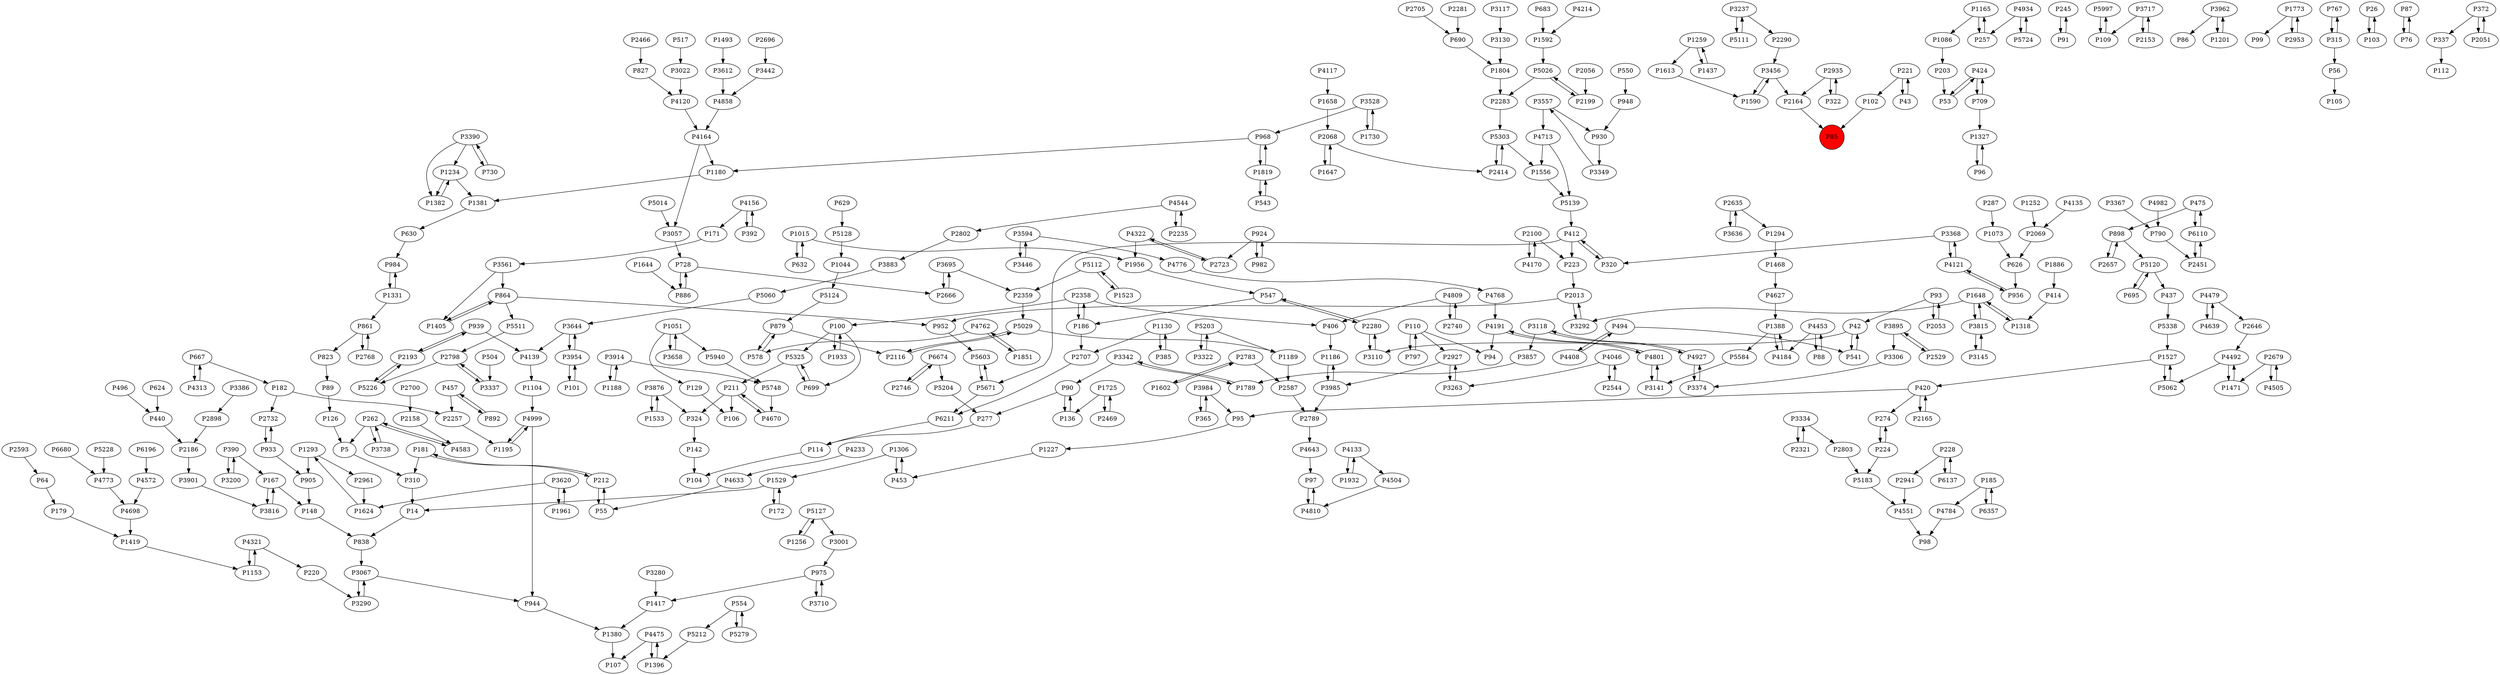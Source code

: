 digraph {
	P181 -> P310
	P6196 -> P4572
	P4133 -> P1932
	P1051 -> P129
	P4046 -> P2544
	P320 -> P412
	P1256 -> P5127
	P102 -> P85
	P424 -> P53
	P5062 -> P1527
	P5325 -> P699
	P2358 -> P100
	P5303 -> P1556
	P6110 -> P475
	P2802 -> P3883
	P2696 -> P3442
	P6680 -> P4773
	P1327 -> P96
	P2732 -> P933
	P982 -> P924
	P1165 -> P257
	P3237 -> P5111
	P3130 -> P1804
	P172 -> P1529
	P89 -> P126
	P554 -> P5279
	P3386 -> P2898
	P939 -> P2193
	P245 -> P91
	P975 -> P1417
	P4408 -> P494
	P181 -> P212
	P3695 -> P2666
	P167 -> P148
	P4776 -> P4768
	P3620 -> P1624
	P709 -> P1327
	P142 -> P104
	P221 -> P43
	P4133 -> P4504
	P5111 -> P3237
	P14 -> P838
	P2789 -> P4643
	P2941 -> P4551
	P3954 -> P101
	P2587 -> P2789
	P1804 -> P2283
	P1234 -> P1381
	P4773 -> P4698
	P2700 -> P2158
	P3895 -> P3306
	P4999 -> P1195
	P1468 -> P4627
	P3141 -> P4801
	P905 -> P148
	P4544 -> P2802
	P667 -> P182
	P1259 -> P1613
	P2679 -> P4505
	P2283 -> P5303
	P1388 -> P5584
	P3883 -> P5060
	P4120 -> P4164
	P4046 -> P3263
	P5128 -> P1044
	P4809 -> P2740
	P5997 -> P109
	P6674 -> P2746
	P4801 -> P3141
	P3367 -> P790
	P420 -> P2165
	P228 -> P6137
	P440 -> P2186
	P5139 -> P412
	P2705 -> P690
	P42 -> P541
	P182 -> P2257
	P1961 -> P3620
	P898 -> P2657
	P2358 -> P406
	P42 -> P3110
	P136 -> P90
	P4583 -> P262
	P2666 -> P3695
	P2635 -> P1294
	P3022 -> P4120
	P3620 -> P1961
	P457 -> P892
	P827 -> P4120
	P424 -> P709
	P5060 -> P3644
	P414 -> P1318
	P5748 -> P4670
	P97 -> P4810
	P1153 -> P4321
	P4784 -> P98
	P3914 -> P1188
	P1493 -> P3612
	P728 -> P2666
	P5120 -> P437
	P4504 -> P4810
	P5671 -> P5603
	P1044 -> P5124
	P126 -> P5
	P1188 -> P3914
	P5029 -> P2116
	P5112 -> P2359
	P5203 -> P3322
	P930 -> P3349
	P4801 -> P4191
	P1658 -> P2068
	P2961 -> P1624
	P547 -> P2280
	P179 -> P1419
	P412 -> P223
	P984 -> P1331
	P3644 -> P3954
	P3738 -> P262
	P504 -> P3337
	P864 -> P5511
	P4214 -> P1592
	P211 -> P106
	P1227 -> P453
	P5671 -> P6211
	P3118 -> P4927
	P2927 -> P3263
	P975 -> P3710
	P220 -> P3290
	P861 -> P2768
	P864 -> P952
	P390 -> P167
	P3557 -> P930
	P1956 -> P547
	P1789 -> P3342
	P437 -> P5338
	P100 -> P1933
	P3342 -> P1789
	P4633 -> P55
	P221 -> P102
	P626 -> P956
	P5026 -> P2199
	P2707 -> P6211
	P496 -> P440
	P2280 -> P547
	P2798 -> P5226
	P4698 -> P1419
	P3337 -> P2798
	P1259 -> P1437
	P823 -> P89
	P257 -> P1165
	P1331 -> P861
	P2635 -> P3636
	P3456 -> P2164
	P1725 -> P136
	P101 -> P3954
	P4544 -> P2235
	P453 -> P1306
	P148 -> P838
	P1396 -> P4475
	P3117 -> P3130
	P43 -> P221
	P3962 -> P86
	P412 -> P320
	P1648 -> P3292
	P4934 -> P257
	P3110 -> P2280
	P224 -> P274
	P630 -> P984
	P3717 -> P2153
	P420 -> P274
	P1527 -> P5062
	P1773 -> P99
	P5584 -> P3141
	P4492 -> P1471
	P767 -> P315
	P2153 -> P3717
	P1051 -> P3658
	P5203 -> P1189
	P5511 -> P2798
	P26 -> P103
	P185 -> P6357
	P1419 -> P1153
	P3962 -> P1201
	P541 -> P42
	P1933 -> P100
	P4170 -> P2100
	P1644 -> P886
	P1234 -> P1382
	P3528 -> P1730
	P667 -> P4313
	P4713 -> P1556
	P3594 -> P3446
	P3067 -> P944
	P2935 -> P2164
	P4191 -> P4801
	P2935 -> P322
	P3984 -> P365
	P2158 -> P4583
	P2069 -> P626
	P2593 -> P64
	P1195 -> P4999
	P4164 -> P3057
	P1527 -> P420
	P1382 -> P1234
	P1932 -> P4133
	P322 -> P2935
	P87 -> P76
	P924 -> P982
	P4313 -> P667
	P2898 -> P2186
	P1405 -> P864
	P4453 -> P88
	P90 -> P136
	P4810 -> P97
	P5228 -> P4773
	P3200 -> P390
	P406 -> P1186
	P3857 -> P1789
	P390 -> P3200
	P2013 -> P3292
	P2116 -> P5029
	P4191 -> P94
	P1318 -> P1648
	P182 -> P2732
	P1886 -> P414
	P2469 -> P1725
	P1165 -> P1086
	P2783 -> P2587
	P4139 -> P1104
	P1293 -> P2961
	P315 -> P56
	P337 -> P112
	P171 -> P3561
	P730 -> P3390
	P3349 -> P3557
	P4858 -> P4164
	P186 -> P2358
	P3658 -> P1051
	P797 -> P110
	P1130 -> P385
	P475 -> P898
	P3612 -> P4858
	P392 -> P4156
	P624 -> P440
	P550 -> P948
	P924 -> P2723
	P372 -> P337
	P1529 -> P172
	P952 -> P5603
	P5724 -> P4934
	P3334 -> P2321
	P5325 -> P211
	P228 -> P2941
	P4809 -> P406
	P1819 -> P968
	P1523 -> P5112
	P114 -> P104
	P1015 -> P1956
	P2451 -> P6110
	P3710 -> P975
	P4643 -> P97
	P100 -> P699
	P879 -> P578
	P3816 -> P167
	P475 -> P6110
	P2359 -> P5029
	P578 -> P879
	P5127 -> P3001
	P4768 -> P4191
	P420 -> P95
	P56 -> P105
	P3954 -> P3644
	P695 -> P5120
	P262 -> P5
	P2646 -> P4492
	P2013 -> P952
	P1294 -> P1468
	P3001 -> P975
	P3594 -> P4776
	P457 -> P2257
	P3390 -> P730
	P543 -> P1819
	P2100 -> P4170
	P4934 -> P5724
	P4999 -> P944
	P5 -> P310
	P1086 -> P203
	P838 -> P3067
	P3237 -> P2290
	P103 -> P26
	P1051 -> P5940
	P1180 -> P1381
	P728 -> P886
	P1851 -> P4762
	P6110 -> P2451
	P709 -> P424
	P93 -> P42
	P2199 -> P5026
	P5029 -> P1189
	P4164 -> P1180
	P1437 -> P1259
	P412 -> P5671
	P4479 -> P2646
	P3984 -> P95
	P1252 -> P2069
	P3368 -> P320
	P4453 -> P4184
	P5112 -> P1523
	P3815 -> P1648
	P1388 -> P4184
	P1647 -> P2068
	P690 -> P1804
	P2053 -> P93
	P1130 -> P2707
	P3334 -> P2803
	P3290 -> P3067
	P95 -> P1227
	P1556 -> P5139
	P3145 -> P3815
	P5127 -> P1256
	P1381 -> P630
	P5212 -> P1396
	P864 -> P1405
	P100 -> P5325
	P3914 -> P5748
	P1015 -> P632
	P1613 -> P1590
	P4762 -> P1851
	P129 -> P106
	P2290 -> P3456
	P2927 -> P3985
	P933 -> P2732
	P5226 -> P2193
	P4762 -> P578
	P2193 -> P939
	P892 -> P457
	P1648 -> P1318
	P3067 -> P3290
	P76 -> P87
	P5124 -> P879
	P3557 -> P4713
	P879 -> P2116
	P968 -> P1180
	P629 -> P5128
	P5204 -> P277
	P3815 -> P3145
	P4184 -> P1388
	P4321 -> P220
	P3442 -> P4858
	P683 -> P1592
	P3528 -> P968
	P5026 -> P2283
	P2280 -> P3110
	P790 -> P2451
	P2544 -> P4046
	P3263 -> P2927
	P5183 -> P4551
	P3342 -> P90
	P1293 -> P905
	P5338 -> P1527
	P494 -> P4408
	P315 -> P767
	P1306 -> P1529
	P5303 -> P2414
	P1306 -> P453
	P2056 -> P2199
	P4156 -> P392
	P3985 -> P2789
	P287 -> P1073
	P2466 -> P827
	P4475 -> P107
	P2358 -> P186
	P6674 -> P5204
	P1186 -> P3985
	P2803 -> P5183
	P1201 -> P3962
	P4322 -> P2723
	P939 -> P4139
	P1602 -> P2783
	P2529 -> P3895
	P1773 -> P2953
	P372 -> P2051
	P1624 -> P1293
	P948 -> P930
	P494 -> P541
	P5279 -> P554
	P167 -> P3816
	P3322 -> P5203
	P277 -> P114
	P3561 -> P1405
	P1725 -> P2469
	P5120 -> P695
	P4322 -> P1956
	P898 -> P5120
	P96 -> P1327
	P4627 -> P1388
	P1533 -> P3876
	P212 -> P181
	P3636 -> P2635
	P2068 -> P2414
	P324 -> P142
	P2768 -> P861
	P3901 -> P3816
	P3644 -> P4139
	P1592 -> P5026
	P110 -> P797
	P2679 -> P1471
	P4551 -> P98
	P185 -> P4784
	P1590 -> P3456
	P1380 -> P107
	P186 -> P2707
	P385 -> P1130
	P2723 -> P4322
	P5014 -> P3057
	P3561 -> P864
	P2414 -> P5303
	P203 -> P53
	P2100 -> P223
	P3368 -> P4121
	P4927 -> P3118
	P2657 -> P898
	P3717 -> P109
	P1648 -> P3815
	P3057 -> P728
	P6357 -> P185
	P4505 -> P2679
	P4135 -> P2069
	P2164 -> P85
	P3374 -> P4927
	P55 -> P212
	P554 -> P5212
	P4121 -> P3368
	P4121 -> P956
	P3695 -> P2359
	P211 -> P4670
	P547 -> P186
	P2051 -> P372
	P1331 -> P984
	P262 -> P4583
	P1819 -> P543
	P3876 -> P324
	P5603 -> P5671
	P2193 -> P5226
	P944 -> P1380
	P3876 -> P1533
	P699 -> P5325
	P2068 -> P1647
	P2798 -> P3337
	P968 -> P1819
	P3895 -> P2529
	P2321 -> P3334
	P90 -> P277
	P3456 -> P1590
	P4492 -> P5062
	P3280 -> P1417
	P64 -> P179
	P365 -> P3984
	P3292 -> P2013
	P4982 -> P790
	P2281 -> P690
	P2746 -> P6674
	P4639 -> P4479
	P886 -> P728
	P1471 -> P4492
	P3390 -> P1234
	P4572 -> P4698
	P4321 -> P1153
	P3446 -> P3594
	P212 -> P55
	P110 -> P94
	P88 -> P4453
	P4479 -> P4639
	P4117 -> P1658
	P274 -> P224
	P2235 -> P4544
	P4713 -> P5139
	P6137 -> P228
	P4927 -> P3374
	P517 -> P3022
	P4156 -> P171
	P3390 -> P1382
	P1104 -> P4999
	P3985 -> P1186
	P4233 -> P4633
	P956 -> P4121
	P211 -> P324
	P2257 -> P1195
	P310 -> P14
	P4670 -> P211
	P2186 -> P3901
	P2953 -> P1773
	P53 -> P424
	P3306 -> P3374
	P1417 -> P1380
	P1529 -> P14
	P2165 -> P420
	P4475 -> P1396
	P262 -> P3738
	P6211 -> P114
	P2740 -> P4809
	P1730 -> P3528
	P2783 -> P1602
	P224 -> P5183
	P223 -> P2013
	P933 -> P905
	P93 -> P2053
	P1073 -> P626
	P861 -> P823
	P1189 -> P2587
	P632 -> P1015
	P5940 -> P5748
	P110 -> P2927
	P109 -> P5997
	P3118 -> P3857
	P91 -> P245
	P85 [shape=circle]
	P85 [style=filled]
	P85 [fillcolor=red]
}